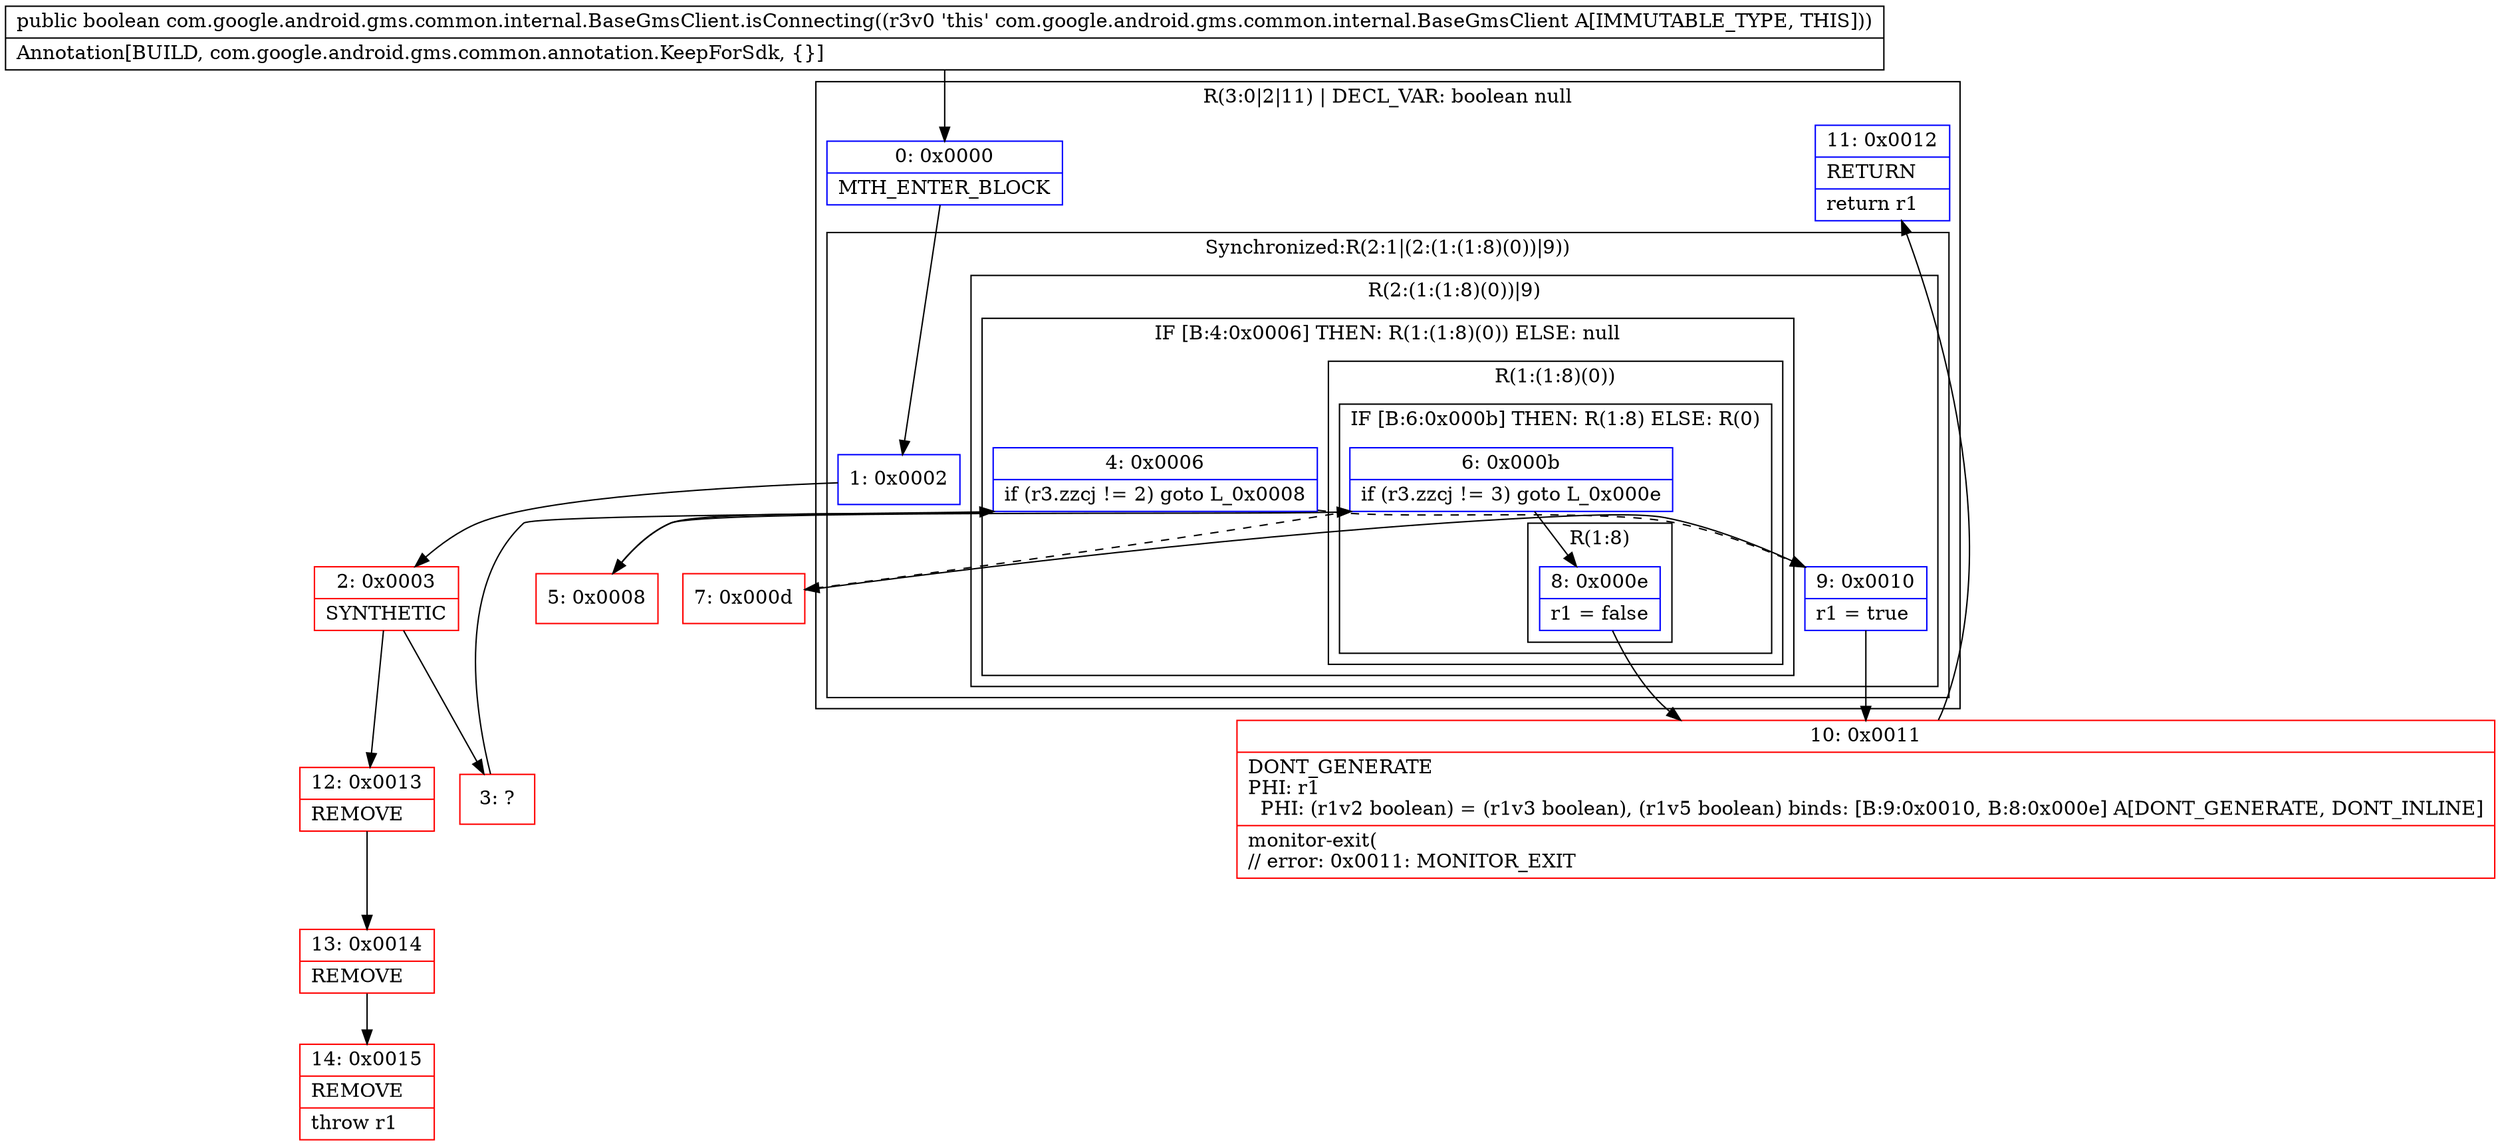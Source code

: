 digraph "CFG forcom.google.android.gms.common.internal.BaseGmsClient.isConnecting()Z" {
subgraph cluster_Region_937925734 {
label = "R(3:0|2|11) | DECL_VAR: boolean null\l";
node [shape=record,color=blue];
Node_0 [shape=record,label="{0\:\ 0x0000|MTH_ENTER_BLOCK\l}"];
subgraph cluster_SynchronizedRegion_685134935 {
label = "Synchronized:R(2:1|(2:(1:(1:8)(0))|9))";
node [shape=record,color=blue];
Node_1 [shape=record,label="{1\:\ 0x0002}"];
subgraph cluster_Region_1316420892 {
label = "R(2:(1:(1:8)(0))|9)";
node [shape=record,color=blue];
subgraph cluster_IfRegion_949302966 {
label = "IF [B:4:0x0006] THEN: R(1:(1:8)(0)) ELSE: null";
node [shape=record,color=blue];
Node_4 [shape=record,label="{4\:\ 0x0006|if (r3.zzcj != 2) goto L_0x0008\l}"];
subgraph cluster_Region_913434572 {
label = "R(1:(1:8)(0))";
node [shape=record,color=blue];
subgraph cluster_IfRegion_1031690696 {
label = "IF [B:6:0x000b] THEN: R(1:8) ELSE: R(0)";
node [shape=record,color=blue];
Node_6 [shape=record,label="{6\:\ 0x000b|if (r3.zzcj != 3) goto L_0x000e\l}"];
subgraph cluster_Region_1403009118 {
label = "R(1:8)";
node [shape=record,color=blue];
Node_8 [shape=record,label="{8\:\ 0x000e|r1 = false\l}"];
}
subgraph cluster_Region_663803612 {
label = "R(0)";
node [shape=record,color=blue];
}
}
}
}
Node_9 [shape=record,label="{9\:\ 0x0010|r1 = true\l}"];
}
}
Node_11 [shape=record,label="{11\:\ 0x0012|RETURN\l|return r1\l}"];
}
Node_2 [shape=record,color=red,label="{2\:\ 0x0003|SYNTHETIC\l}"];
Node_3 [shape=record,color=red,label="{3\:\ ?}"];
Node_5 [shape=record,color=red,label="{5\:\ 0x0008}"];
Node_7 [shape=record,color=red,label="{7\:\ 0x000d}"];
Node_10 [shape=record,color=red,label="{10\:\ 0x0011|DONT_GENERATE\lPHI: r1 \l  PHI: (r1v2 boolean) = (r1v3 boolean), (r1v5 boolean) binds: [B:9:0x0010, B:8:0x000e] A[DONT_GENERATE, DONT_INLINE]\l|monitor\-exit(\l\/\/ error: 0x0011: MONITOR_EXIT  \l}"];
Node_12 [shape=record,color=red,label="{12\:\ 0x0013|REMOVE\l}"];
Node_13 [shape=record,color=red,label="{13\:\ 0x0014|REMOVE\l}"];
Node_14 [shape=record,color=red,label="{14\:\ 0x0015|REMOVE\l|throw r1\l}"];
MethodNode[shape=record,label="{public boolean com.google.android.gms.common.internal.BaseGmsClient.isConnecting((r3v0 'this' com.google.android.gms.common.internal.BaseGmsClient A[IMMUTABLE_TYPE, THIS]))  | Annotation[BUILD, com.google.android.gms.common.annotation.KeepForSdk, \{\}]\l}"];
MethodNode -> Node_0;
Node_0 -> Node_1;
Node_1 -> Node_2;
Node_4 -> Node_5;
Node_4 -> Node_9[style=dashed];
Node_6 -> Node_7[style=dashed];
Node_6 -> Node_8;
Node_8 -> Node_10;
Node_9 -> Node_10;
Node_2 -> Node_3;
Node_2 -> Node_12;
Node_3 -> Node_4;
Node_5 -> Node_6;
Node_7 -> Node_9;
Node_10 -> Node_11;
Node_12 -> Node_13;
Node_13 -> Node_14;
}

